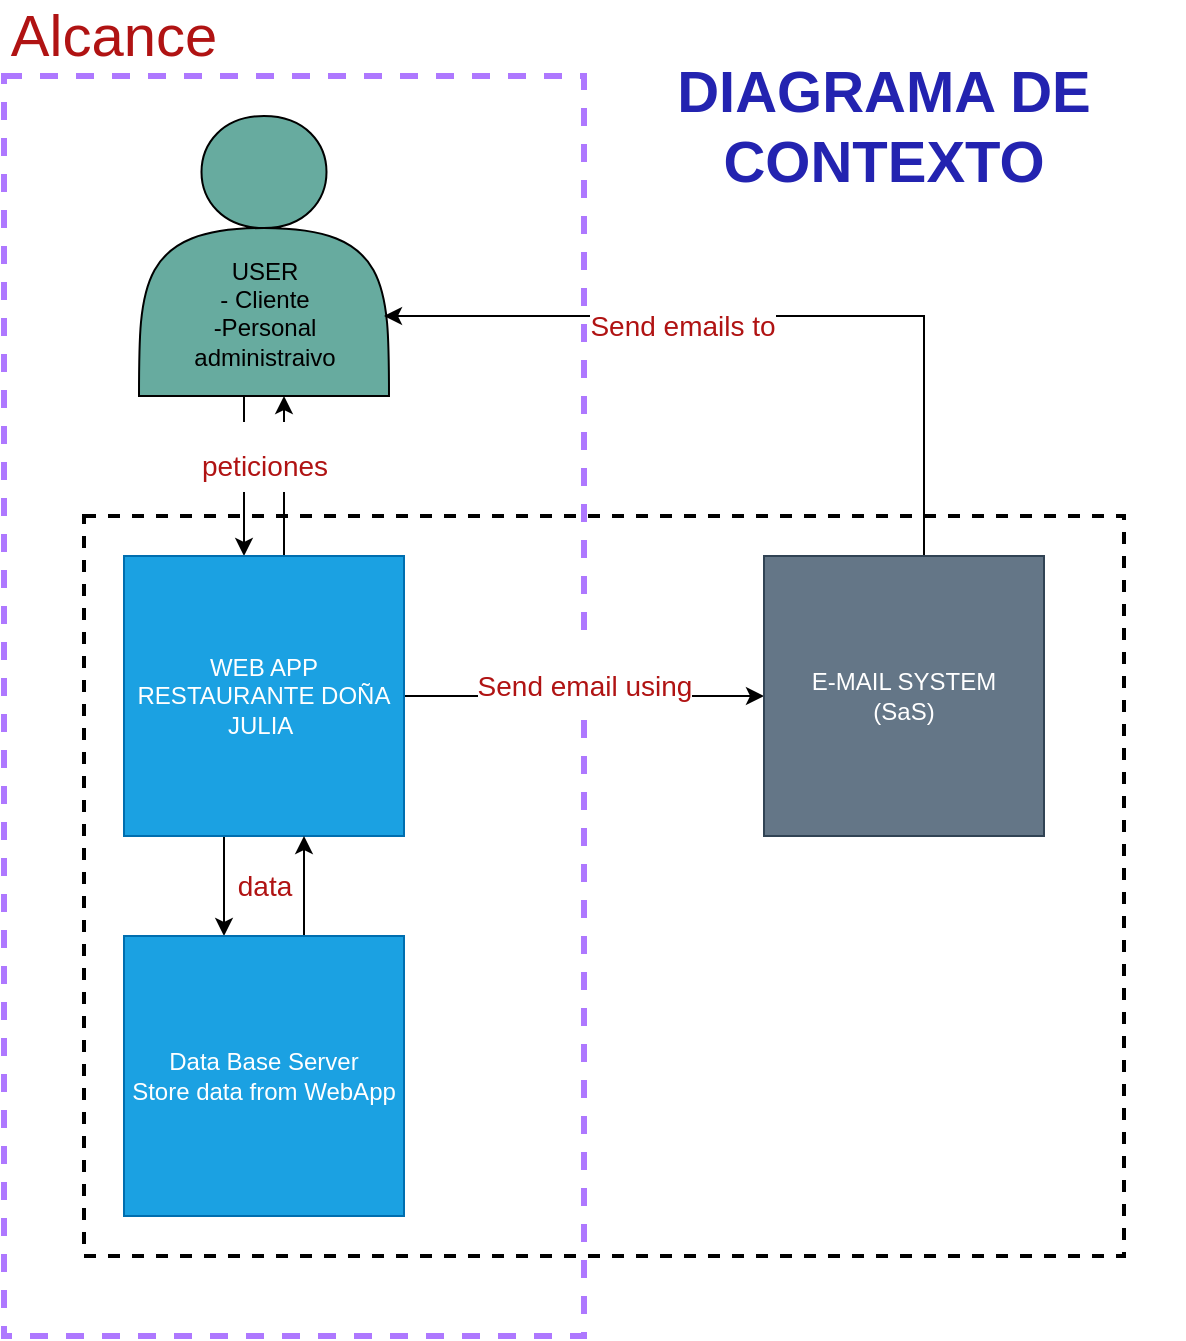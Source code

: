 <mxfile version="14.6.13" type="device" pages="3"><diagram id="yac9II69zoF7w-wQX_4K" name="Diagrama de contexto"><mxGraphModel dx="1422" dy="762" grid="1" gridSize="10" guides="1" tooltips="1" connect="1" arrows="1" fold="1" page="1" pageScale="1" pageWidth="827" pageHeight="1169" math="0" shadow="0"><root><mxCell id="0"/><mxCell id="1" parent="0"/><mxCell id="lNCd0lzSnp4Zw81IFNy7-24" value="" style="rounded=0;whiteSpace=wrap;html=1;fontSize=29;strokeWidth=3;fillColor=none;fontColor=#B01313;strokeColor=#AE78FF;dashed=1;" vertex="1" parent="1"><mxGeometry x="100" y="60" width="290" height="630" as="geometry"/></mxCell><mxCell id="lNCd0lzSnp4Zw81IFNy7-14" style="edgeStyle=orthogonalEdgeStyle;rounded=0;orthogonalLoop=1;jettySize=auto;html=1;" edge="1" parent="1" source="lNCd0lzSnp4Zw81IFNy7-1" target="lNCd0lzSnp4Zw81IFNy7-6"><mxGeometry relative="1" as="geometry"><Array as="points"><mxPoint x="220" y="250"/><mxPoint x="220" y="250"/></Array></mxGeometry></mxCell><mxCell id="lNCd0lzSnp4Zw81IFNy7-1" value="&lt;br&gt;&lt;br&gt;&lt;br&gt;&lt;br&gt;USER&lt;br&gt;- Cliente&lt;br&gt;-Personal administraivo" style="shape=actor;whiteSpace=wrap;html=1;fillColor=#67AB9F;" vertex="1" parent="1"><mxGeometry x="167.5" y="80" width="125" height="140" as="geometry"/></mxCell><mxCell id="lNCd0lzSnp4Zw81IFNy7-4" value="" style="rounded=0;whiteSpace=wrap;html=1;dashed=1;strokeWidth=2;fillColor=none;" vertex="1" parent="1"><mxGeometry x="140" y="280" width="520" height="370" as="geometry"/></mxCell><mxCell id="lNCd0lzSnp4Zw81IFNy7-10" style="edgeStyle=orthogonalEdgeStyle;rounded=0;orthogonalLoop=1;jettySize=auto;html=1;" edge="1" parent="1" source="lNCd0lzSnp4Zw81IFNy7-6" target="lNCd0lzSnp4Zw81IFNy7-7"><mxGeometry relative="1" as="geometry"/></mxCell><mxCell id="lNCd0lzSnp4Zw81IFNy7-27" value="&lt;font style=&quot;font-size: 14px&quot;&gt;Send email using&lt;/font&gt;" style="edgeLabel;html=1;align=center;verticalAlign=middle;resizable=0;points=[];fontSize=29;fontColor=#B01313;" vertex="1" connectable="0" parent="lNCd0lzSnp4Zw81IFNy7-10"><mxGeometry x="0.389" y="2" relative="1" as="geometry"><mxPoint x="-35" y="-8" as="offset"/></mxGeometry></mxCell><mxCell id="lNCd0lzSnp4Zw81IFNy7-12" style="edgeStyle=orthogonalEdgeStyle;rounded=0;orthogonalLoop=1;jettySize=auto;html=1;" edge="1" parent="1" source="lNCd0lzSnp4Zw81IFNy7-6" target="lNCd0lzSnp4Zw81IFNy7-8"><mxGeometry relative="1" as="geometry"><Array as="points"><mxPoint x="210" y="460"/><mxPoint x="210" y="460"/></Array></mxGeometry></mxCell><mxCell id="lNCd0lzSnp4Zw81IFNy7-15" style="edgeStyle=orthogonalEdgeStyle;rounded=0;orthogonalLoop=1;jettySize=auto;html=1;" edge="1" parent="1" source="lNCd0lzSnp4Zw81IFNy7-6" target="lNCd0lzSnp4Zw81IFNy7-1"><mxGeometry relative="1" as="geometry"><Array as="points"><mxPoint x="240" y="250"/><mxPoint x="240" y="250"/></Array></mxGeometry></mxCell><mxCell id="lNCd0lzSnp4Zw81IFNy7-6" value="WEB APP&lt;br&gt;RESTAURANTE DOÑA JULIA&amp;nbsp;" style="whiteSpace=wrap;html=1;aspect=fixed;strokeWidth=1;fillColor=#1ba1e2;strokeColor=#006EAF;fontColor=#ffffff;" vertex="1" parent="1"><mxGeometry x="160" y="300" width="140" height="140" as="geometry"/></mxCell><mxCell id="lNCd0lzSnp4Zw81IFNy7-11" style="edgeStyle=orthogonalEdgeStyle;rounded=0;orthogonalLoop=1;jettySize=auto;html=1;" edge="1" parent="1" source="lNCd0lzSnp4Zw81IFNy7-7"><mxGeometry relative="1" as="geometry"><mxPoint x="290" y="180" as="targetPoint"/><Array as="points"><mxPoint x="560" y="180"/></Array></mxGeometry></mxCell><mxCell id="lNCd0lzSnp4Zw81IFNy7-28" value="&lt;font style=&quot;font-size: 14px&quot;&gt;Send emails to&lt;/font&gt;" style="edgeLabel;html=1;align=center;verticalAlign=middle;resizable=0;points=[];fontSize=29;fontColor=#B01313;" vertex="1" connectable="0" parent="lNCd0lzSnp4Zw81IFNy7-11"><mxGeometry x="0.236" relative="1" as="geometry"><mxPoint as="offset"/></mxGeometry></mxCell><mxCell id="lNCd0lzSnp4Zw81IFNy7-7" value="E-MAIL SYSTEM&lt;br&gt;(SaS)" style="whiteSpace=wrap;html=1;aspect=fixed;strokeWidth=1;fillColor=#647687;strokeColor=#314354;fontColor=#ffffff;" vertex="1" parent="1"><mxGeometry x="480" y="300" width="140" height="140" as="geometry"/></mxCell><mxCell id="lNCd0lzSnp4Zw81IFNy7-13" style="edgeStyle=orthogonalEdgeStyle;rounded=0;orthogonalLoop=1;jettySize=auto;html=1;" edge="1" parent="1" source="lNCd0lzSnp4Zw81IFNy7-8" target="lNCd0lzSnp4Zw81IFNy7-6"><mxGeometry relative="1" as="geometry"><Array as="points"><mxPoint x="250" y="460"/><mxPoint x="250" y="460"/></Array></mxGeometry></mxCell><mxCell id="lNCd0lzSnp4Zw81IFNy7-8" value="Data Base Server&lt;br&gt;Store data from WebApp" style="whiteSpace=wrap;html=1;aspect=fixed;strokeWidth=1;fillColor=#1ba1e2;strokeColor=#006EAF;fontColor=#ffffff;" vertex="1" parent="1"><mxGeometry x="160" y="490" width="140" height="140" as="geometry"/></mxCell><mxCell id="lNCd0lzSnp4Zw81IFNy7-16" value="&lt;font style=&quot;font-size: 29px;&quot;&gt;DIAGRAMA DE CONTEXTO&lt;/font&gt;" style="text;html=1;strokeColor=none;fillColor=none;align=center;verticalAlign=middle;whiteSpace=wrap;rounded=0;fontStyle=1;fontSize=29;fontColor=#2323B0;" vertex="1" parent="1"><mxGeometry x="390" y="50" width="300" height="70" as="geometry"/></mxCell><mxCell id="lNCd0lzSnp4Zw81IFNy7-25" value="Alcance" style="text;html=1;strokeColor=none;fillColor=none;align=center;verticalAlign=middle;whiteSpace=wrap;rounded=0;dashed=1;fontSize=29;fontColor=#B01313;" vertex="1" parent="1"><mxGeometry x="100" y="30" width="110" height="20" as="geometry"/></mxCell><mxCell id="lNCd0lzSnp4Zw81IFNy7-29" value="&lt;font style=&quot;font-size: 14px&quot;&gt;data&lt;/font&gt;" style="edgeLabel;html=1;align=center;verticalAlign=middle;resizable=0;points=[];fontSize=29;fontColor=#B01313;" vertex="1" connectable="0" parent="1"><mxGeometry x="230" y="460" as="geometry"/></mxCell><mxCell id="lNCd0lzSnp4Zw81IFNy7-30" value="&lt;font style=&quot;font-size: 14px&quot;&gt;peticiones&lt;/font&gt;" style="edgeLabel;html=1;align=center;verticalAlign=middle;resizable=0;points=[];fontSize=29;fontColor=#B01313;" vertex="1" connectable="0" parent="1"><mxGeometry x="230" y="250" as="geometry"/></mxCell></root></mxGraphModel></diagram><diagram id="1NpeXzJ9nCQ3xpL3HNb0" name="Diagrama de contenedores"><mxGraphModel dx="1422" dy="762" grid="1" gridSize="10" guides="1" tooltips="1" connect="1" arrows="1" fold="1" page="1" pageScale="1" pageWidth="827" pageHeight="1169" math="0" shadow="0"><root><mxCell id="5MpKiztGKghLD30TIVWZ-0"/><mxCell id="5MpKiztGKghLD30TIVWZ-1" parent="5MpKiztGKghLD30TIVWZ-0"/><mxCell id="DI1HA6DfKylgaXHqgi4p-0" value="" style="rounded=0;whiteSpace=wrap;html=1;fontSize=29;strokeWidth=3;fillColor=none;fontColor=#B01313;strokeColor=#AE78FF;dashed=1;" vertex="1" parent="5MpKiztGKghLD30TIVWZ-1"><mxGeometry x="20" y="70" width="570" height="760" as="geometry"/></mxCell><mxCell id="DI1HA6DfKylgaXHqgi4p-3" value="" style="rounded=0;whiteSpace=wrap;html=1;dashed=1;strokeWidth=2;fillColor=none;" vertex="1" parent="5MpKiztGKghLD30TIVWZ-1"><mxGeometry x="40" y="280" width="520" height="510" as="geometry"/></mxCell><mxCell id="DI1HA6DfKylgaXHqgi4p-1" style="edgeStyle=orthogonalEdgeStyle;rounded=0;orthogonalLoop=1;jettySize=auto;html=1;" edge="1" parent="5MpKiztGKghLD30TIVWZ-1" source="DI1HA6DfKylgaXHqgi4p-2" target="DI1HA6DfKylgaXHqgi4p-25"><mxGeometry relative="1" as="geometry"><Array as="points"><mxPoint x="230" y="250"/><mxPoint x="130" y="250"/></Array></mxGeometry></mxCell><mxCell id="DI1HA6DfKylgaXHqgi4p-27" style="edgeStyle=orthogonalEdgeStyle;rounded=0;orthogonalLoop=1;jettySize=auto;html=1;fontSize=29;fontColor=#B01313;" edge="1" parent="5MpKiztGKghLD30TIVWZ-1" source="DI1HA6DfKylgaXHqgi4p-2" target="DI1HA6DfKylgaXHqgi4p-25"><mxGeometry relative="1" as="geometry"/></mxCell><mxCell id="DI1HA6DfKylgaXHqgi4p-2" value="&lt;br&gt;&lt;br&gt;&lt;br&gt;&lt;br&gt;USER&lt;br&gt;- Cliente&lt;br&gt;-Personal administraivo" style="shape=actor;whiteSpace=wrap;html=1;fillColor=#67AB9F;" vertex="1" parent="5MpKiztGKghLD30TIVWZ-1"><mxGeometry x="167.5" y="80" width="125" height="140" as="geometry"/></mxCell><mxCell id="DI1HA6DfKylgaXHqgi4p-4" style="edgeStyle=orthogonalEdgeStyle;rounded=0;orthogonalLoop=1;jettySize=auto;html=1;" edge="1" parent="5MpKiztGKghLD30TIVWZ-1" source="DI1HA6DfKylgaXHqgi4p-8" target="DI1HA6DfKylgaXHqgi4p-11"><mxGeometry relative="1" as="geometry"/></mxCell><mxCell id="DI1HA6DfKylgaXHqgi4p-5" value="&lt;font style=&quot;font-size: 14px&quot;&gt;Send email using&lt;/font&gt;" style="edgeLabel;html=1;align=center;verticalAlign=middle;resizable=0;points=[];fontSize=29;fontColor=#B01313;" vertex="1" connectable="0" parent="DI1HA6DfKylgaXHqgi4p-4"><mxGeometry x="0.389" y="2" relative="1" as="geometry"><mxPoint x="-35" y="-8" as="offset"/></mxGeometry></mxCell><mxCell id="DI1HA6DfKylgaXHqgi4p-6" style="edgeStyle=orthogonalEdgeStyle;rounded=0;orthogonalLoop=1;jettySize=auto;html=1;" edge="1" parent="5MpKiztGKghLD30TIVWZ-1" source="DI1HA6DfKylgaXHqgi4p-8" target="DI1HA6DfKylgaXHqgi4p-13"><mxGeometry relative="1" as="geometry"><Array as="points"><mxPoint x="410" y="530"/><mxPoint x="120" y="530"/></Array></mxGeometry></mxCell><mxCell id="DI1HA6DfKylgaXHqgi4p-8" value="MVC aplication (web)" style="whiteSpace=wrap;html=1;aspect=fixed;strokeWidth=1;fillColor=#1ba1e2;strokeColor=#006EAF;fontColor=#ffffff;" vertex="1" parent="5MpKiztGKghLD30TIVWZ-1"><mxGeometry x="360" y="300" width="140" height="140" as="geometry"/></mxCell><mxCell id="DI1HA6DfKylgaXHqgi4p-9" style="edgeStyle=orthogonalEdgeStyle;rounded=0;orthogonalLoop=1;jettySize=auto;html=1;" edge="1" parent="5MpKiztGKghLD30TIVWZ-1" source="DI1HA6DfKylgaXHqgi4p-11"><mxGeometry relative="1" as="geometry"><mxPoint x="290" y="180" as="targetPoint"/><Array as="points"><mxPoint x="770" y="180"/></Array></mxGeometry></mxCell><mxCell id="DI1HA6DfKylgaXHqgi4p-10" value="&lt;font style=&quot;font-size: 14px&quot;&gt;Send emails to&lt;/font&gt;" style="edgeLabel;html=1;align=center;verticalAlign=middle;resizable=0;points=[];fontSize=29;fontColor=#B01313;" vertex="1" connectable="0" parent="DI1HA6DfKylgaXHqgi4p-9"><mxGeometry x="0.236" relative="1" as="geometry"><mxPoint as="offset"/></mxGeometry></mxCell><mxCell id="DI1HA6DfKylgaXHqgi4p-11" value="E-MAIL SYSTEM&lt;br&gt;(SaS)" style="whiteSpace=wrap;html=1;aspect=fixed;strokeWidth=1;fillColor=#647687;strokeColor=#314354;fontColor=#ffffff;" vertex="1" parent="5MpKiztGKghLD30TIVWZ-1"><mxGeometry x="670" y="290" width="140" height="140" as="geometry"/></mxCell><mxCell id="DI1HA6DfKylgaXHqgi4p-12" style="edgeStyle=orthogonalEdgeStyle;rounded=0;orthogonalLoop=1;jettySize=auto;html=1;" edge="1" parent="5MpKiztGKghLD30TIVWZ-1" source="DI1HA6DfKylgaXHqgi4p-13" target="DI1HA6DfKylgaXHqgi4p-8"><mxGeometry relative="1" as="geometry"><Array as="points"><mxPoint x="140" y="540"/><mxPoint x="430" y="540"/></Array></mxGeometry></mxCell><mxCell id="DI1HA6DfKylgaXHqgi4p-19" style="edgeStyle=orthogonalEdgeStyle;rounded=0;orthogonalLoop=1;jettySize=auto;html=1;fontSize=29;fontColor=#B01313;" edge="1" parent="5MpKiztGKghLD30TIVWZ-1" source="DI1HA6DfKylgaXHqgi4p-13" target="DI1HA6DfKylgaXHqgi4p-18"><mxGeometry relative="1" as="geometry"/></mxCell><mxCell id="DI1HA6DfKylgaXHqgi4p-13" value="Data Base Server&lt;br&gt;Store data from WebApp" style="whiteSpace=wrap;html=1;aspect=fixed;strokeWidth=1;fillColor=#1ba1e2;strokeColor=#006EAF;fontColor=#ffffff;" vertex="1" parent="5MpKiztGKghLD30TIVWZ-1"><mxGeometry x="50" y="570" width="140" height="140" as="geometry"/></mxCell><mxCell id="DI1HA6DfKylgaXHqgi4p-14" value="&lt;font style=&quot;font-size: 29px&quot;&gt;DIAGRAMA DE CONTENEDORES&lt;/font&gt;" style="text;html=1;strokeColor=none;fillColor=none;align=center;verticalAlign=middle;whiteSpace=wrap;rounded=0;fontStyle=1;fontSize=29;fontColor=#2323B0;" vertex="1" parent="5MpKiztGKghLD30TIVWZ-1"><mxGeometry x="610" y="40" width="300" height="70" as="geometry"/></mxCell><mxCell id="DI1HA6DfKylgaXHqgi4p-15" value="Alcance" style="text;html=1;strokeColor=none;fillColor=none;align=center;verticalAlign=middle;whiteSpace=wrap;rounded=0;dashed=1;fontSize=29;fontColor=#B01313;" vertex="1" parent="5MpKiztGKghLD30TIVWZ-1"><mxGeometry x="30" y="40" width="110" height="20" as="geometry"/></mxCell><mxCell id="DI1HA6DfKylgaXHqgi4p-16" value="&lt;span style=&quot;font-size: 14px&quot;&gt;Db&amp;nbsp;connection&lt;/span&gt;" style="edgeLabel;html=1;align=center;verticalAlign=middle;resizable=0;points=[];fontSize=29;fontColor=#B01313;" vertex="1" connectable="0" parent="5MpKiztGKghLD30TIVWZ-1"><mxGeometry x="280" y="530" as="geometry"/></mxCell><mxCell id="DI1HA6DfKylgaXHqgi4p-17" value="&lt;font style=&quot;font-size: 14px&quot;&gt;peticiones&lt;/font&gt;" style="edgeLabel;html=1;align=center;verticalAlign=middle;resizable=0;points=[];fontSize=29;fontColor=#B01313;" vertex="1" connectable="0" parent="5MpKiztGKghLD30TIVWZ-1"><mxGeometry x="167.5" y="250" as="geometry"><mxPoint y="-6" as="offset"/></mxGeometry></mxCell><mxCell id="DI1HA6DfKylgaXHqgi4p-20" style="edgeStyle=orthogonalEdgeStyle;rounded=0;orthogonalLoop=1;jettySize=auto;html=1;fontSize=29;fontColor=#B01313;" edge="1" parent="5MpKiztGKghLD30TIVWZ-1" source="DI1HA6DfKylgaXHqgi4p-18" target="DI1HA6DfKylgaXHqgi4p-13"><mxGeometry relative="1" as="geometry"><Array as="points"><mxPoint x="320" y="650"/><mxPoint x="320" y="650"/></Array></mxGeometry></mxCell><mxCell id="DI1HA6DfKylgaXHqgi4p-18" value="&lt;font style=&quot;font-size: 13px&quot;&gt;db_dna_julia&lt;/font&gt;" style="shape=datastore;whiteSpace=wrap;html=1;dashed=1;fontSize=29;fontColor=#B01313;strokeColor=#AE78FF;strokeWidth=3;fillColor=none;" vertex="1" parent="5MpKiztGKghLD30TIVWZ-1"><mxGeometry x="414" y="590" width="90" height="100" as="geometry"/></mxCell><mxCell id="DI1HA6DfKylgaXHqgi4p-24" value="&lt;font style=&quot;font-size: 14px&quot;&gt;read and write&lt;/font&gt;" style="edgeLabel;html=1;align=center;verticalAlign=middle;resizable=0;points=[];fontSize=29;fontColor=#B01313;" vertex="1" connectable="0" parent="5MpKiztGKghLD30TIVWZ-1"><mxGeometry x="155" y="500" as="geometry"><mxPoint x="145" y="142" as="offset"/></mxGeometry></mxCell><mxCell id="DI1HA6DfKylgaXHqgi4p-26" value="&lt;font style=&quot;font-size: 19px&quot;&gt;delivers&lt;/font&gt;" style="edgeStyle=orthogonalEdgeStyle;rounded=0;orthogonalLoop=1;jettySize=auto;html=1;entryX=0;entryY=0.5;entryDx=0;entryDy=0;fontSize=29;fontColor=#B01313;" edge="1" parent="5MpKiztGKghLD30TIVWZ-1" source="DI1HA6DfKylgaXHqgi4p-25" target="DI1HA6DfKylgaXHqgi4p-8"><mxGeometry relative="1" as="geometry"/></mxCell><mxCell id="DI1HA6DfKylgaXHqgi4p-25" value="WEB APP&lt;br&gt;RESTAURANTE DOÑA JULIA&amp;nbsp;" style="whiteSpace=wrap;html=1;aspect=fixed;strokeWidth=1;fillColor=#1ba1e2;strokeColor=#006EAF;fontColor=#ffffff;" vertex="1" parent="5MpKiztGKghLD30TIVWZ-1"><mxGeometry x="70" y="300" width="140" height="140" as="geometry"/></mxCell></root></mxGraphModel></diagram><diagram name="Diagrama de componentes" id="zcLQLaQwggbNu3VHNygO"><mxGraphModel dx="1422" dy="762" grid="1" gridSize="10" guides="1" tooltips="1" connect="1" arrows="1" fold="1" page="1" pageScale="1" pageWidth="827" pageHeight="1169" math="0" shadow="0"><root><mxCell id="wG0ZUHTvYjBgHP064B1W-0"/><mxCell id="wG0ZUHTvYjBgHP064B1W-1" parent="wG0ZUHTvYjBgHP064B1W-0"/><mxCell id="wG0ZUHTvYjBgHP064B1W-2" value="" style="rounded=0;whiteSpace=wrap;html=1;fontSize=29;strokeWidth=3;fillColor=none;fontColor=#B01313;strokeColor=#AE78FF;dashed=1;" vertex="1" parent="wG0ZUHTvYjBgHP064B1W-1"><mxGeometry x="90" y="210" width="570" height="460" as="geometry"/></mxCell><mxCell id="wG0ZUHTvYjBgHP064B1W-17" value="&lt;font style=&quot;font-size: 29px&quot;&gt;DIAGRAMA DE COMPONENTES&lt;/font&gt;" style="text;html=1;strokeColor=none;fillColor=none;align=center;verticalAlign=middle;whiteSpace=wrap;rounded=0;fontStyle=1;fontSize=29;fontColor=#2323B0;" vertex="1" parent="wG0ZUHTvYjBgHP064B1W-1"><mxGeometry x="480" y="40" width="300" height="70" as="geometry"/></mxCell><mxCell id="nqvjQQcNZSFvbtfRX7TF-7" style="edgeStyle=orthogonalEdgeStyle;rounded=0;orthogonalLoop=1;jettySize=auto;html=1;fontSize=29;fontColor=#1A1A1A;" edge="1" parent="wG0ZUHTvYjBgHP064B1W-1" source="wG0ZUHTvYjBgHP064B1W-22" target="GbuxRYg-lBE0ZfVbm1n7-1"><mxGeometry relative="1" as="geometry"><Array as="points"><mxPoint x="250" y="660"/><mxPoint x="250" y="660"/></Array></mxGeometry></mxCell><mxCell id="wG0ZUHTvYjBgHP064B1W-22" value="&lt;font style=&quot;font-size: 13px&quot;&gt;db_dna_julia&lt;/font&gt;" style="shape=datastore;whiteSpace=wrap;html=1;dashed=1;fontSize=29;fontColor=#B01313;strokeColor=#AE78FF;strokeWidth=3;fillColor=none;" vertex="1" parent="wG0ZUHTvYjBgHP064B1W-1"><mxGeometry x="195" y="720" width="90" height="100" as="geometry"/></mxCell><mxCell id="nqvjQQcNZSFvbtfRX7TF-3" style="edgeStyle=orthogonalEdgeStyle;rounded=0;orthogonalLoop=1;jettySize=auto;html=1;entryX=0;entryY=0.643;entryDx=0;entryDy=0;entryPerimeter=0;fontSize=29;fontColor=#1A1A1A;" edge="1" parent="wG0ZUHTvYjBgHP064B1W-1" source="wG0ZUHTvYjBgHP064B1W-26" target="GbuxRYg-lBE0ZfVbm1n7-0"><mxGeometry relative="1" as="geometry"><Array as="points"><mxPoint x="350" y="360"/><mxPoint x="350" y="360"/></Array></mxGeometry></mxCell><mxCell id="nqvjQQcNZSFvbtfRX7TF-4" style="edgeStyle=orthogonalEdgeStyle;rounded=0;orthogonalLoop=1;jettySize=auto;html=1;fontSize=29;fontColor=#1A1A1A;" edge="1" parent="wG0ZUHTvYjBgHP064B1W-1" source="wG0ZUHTvYjBgHP064B1W-26" target="GbuxRYg-lBE0ZfVbm1n7-1"><mxGeometry relative="1" as="geometry"/></mxCell><mxCell id="wG0ZUHTvYjBgHP064B1W-26" value="CONTROLER&lt;br&gt;(work with requests&amp;nbsp;&lt;span&gt;)&lt;/span&gt;" style="whiteSpace=wrap;html=1;aspect=fixed;strokeWidth=1;fillColor=#1ba1e2;strokeColor=#006EAF;fontColor=#ffffff;" vertex="1" parent="wG0ZUHTvYjBgHP064B1W-1"><mxGeometry x="170" y="270" width="140" height="140" as="geometry"/></mxCell><mxCell id="nqvjQQcNZSFvbtfRX7TF-1" style="edgeStyle=orthogonalEdgeStyle;rounded=0;orthogonalLoop=1;jettySize=auto;html=1;fontSize=29;fontColor=#1A1A1A;" edge="1" parent="wG0ZUHTvYjBgHP064B1W-1" source="N8j84A7uZq7YaD0KLsOM-0" target="wG0ZUHTvYjBgHP064B1W-26"><mxGeometry relative="1" as="geometry"/></mxCell><mxCell id="N8j84A7uZq7YaD0KLsOM-0" value="MVC aplication &lt;br&gt;(web)" style="whiteSpace=wrap;html=1;aspect=fixed;strokeWidth=1;fillColor=#1ba1e2;strokeColor=#006EAF;fontColor=#ffffff;" vertex="1" parent="wG0ZUHTvYjBgHP064B1W-1"><mxGeometry x="180" y="50" width="120" height="120" as="geometry"/></mxCell><mxCell id="nqvjQQcNZSFvbtfRX7TF-9" style="edgeStyle=orthogonalEdgeStyle;rounded=0;orthogonalLoop=1;jettySize=auto;html=1;entryX=1;entryY=0.5;entryDx=0;entryDy=0;fontSize=29;fontColor=#1A1A1A;" edge="1" parent="wG0ZUHTvYjBgHP064B1W-1" source="GbuxRYg-lBE0ZfVbm1n7-0" target="N8j84A7uZq7YaD0KLsOM-0"><mxGeometry relative="1" as="geometry"/></mxCell><mxCell id="31Ab1vmVcjRUiSh9K864-0" value="&lt;font style=&quot;font-size: 12px&quot;&gt;Show information&lt;/font&gt;" style="edgeLabel;html=1;align=center;verticalAlign=middle;resizable=0;points=[];fontSize=29;fontColor=#1A1A1A;" vertex="1" connectable="0" parent="nqvjQQcNZSFvbtfRX7TF-9"><mxGeometry x="-0.048" relative="1" as="geometry"><mxPoint as="offset"/></mxGeometry></mxCell><mxCell id="GbuxRYg-lBE0ZfVbm1n7-0" value="VIEWS&lt;br&gt;Show the app and data" style="whiteSpace=wrap;html=1;aspect=fixed;strokeWidth=1;fillColor=#1ba1e2;strokeColor=#006EAF;fontColor=#ffffff;" vertex="1" parent="wG0ZUHTvYjBgHP064B1W-1"><mxGeometry x="480" y="270" width="140" height="140" as="geometry"/></mxCell><mxCell id="GbuxRYg-lBE0ZfVbm1n7-2" style="edgeStyle=orthogonalEdgeStyle;rounded=0;orthogonalLoop=1;jettySize=auto;html=1;entryX=0.5;entryY=0;entryDx=0;entryDy=0;fontSize=29;fontColor=#B01313;" edge="1" parent="wG0ZUHTvYjBgHP064B1W-1" source="GbuxRYg-lBE0ZfVbm1n7-1" target="wG0ZUHTvYjBgHP064B1W-22"><mxGeometry relative="1" as="geometry"/></mxCell><mxCell id="nqvjQQcNZSFvbtfRX7TF-8" style="edgeStyle=orthogonalEdgeStyle;rounded=0;orthogonalLoop=1;jettySize=auto;html=1;fontSize=29;fontColor=#1A1A1A;" edge="1" parent="wG0ZUHTvYjBgHP064B1W-1" source="GbuxRYg-lBE0ZfVbm1n7-1" target="wG0ZUHTvYjBgHP064B1W-26"><mxGeometry relative="1" as="geometry"><Array as="points"><mxPoint x="260" y="440"/><mxPoint x="260" y="440"/></Array></mxGeometry></mxCell><mxCell id="GbuxRYg-lBE0ZfVbm1n7-1" value="MODEL&lt;br&gt;(connect data)" style="whiteSpace=wrap;html=1;aspect=fixed;strokeWidth=1;fillColor=#1ba1e2;strokeColor=#006EAF;fontColor=#ffffff;" vertex="1" parent="wG0ZUHTvYjBgHP064B1W-1"><mxGeometry x="170" y="490" width="140" height="140" as="geometry"/></mxCell><mxCell id="nqvjQQcNZSFvbtfRX7TF-0" value="&#10;&#10;&lt;span style=&quot;font-family: helvetica; font-size: 14px; font-style: normal; font-weight: 400; letter-spacing: normal; text-align: center; text-indent: 0px; text-transform: none; word-spacing: 0px; background-color: rgb(255, 255, 255); display: inline; float: none;&quot;&gt;read and write&lt;/span&gt;&#10;&#10;" style="text;html=1;strokeColor=none;fillColor=none;align=center;verticalAlign=middle;whiteSpace=wrap;rounded=0;dashed=1;fontSize=29;fontColor=#1A1A1A;" vertex="1" parent="wG0ZUHTvYjBgHP064B1W-1"><mxGeometry x="120" y="660" width="250" height="20" as="geometry"/></mxCell><mxCell id="31Ab1vmVcjRUiSh9K864-1" value="&lt;font style=&quot;font-size: 12px&quot;&gt;manage request&lt;/font&gt;" style="edgeLabel;html=1;align=center;verticalAlign=middle;resizable=0;points=[];fontSize=29;fontColor=#1A1A1A;" vertex="1" connectable="0" parent="wG0ZUHTvYjBgHP064B1W-1"><mxGeometry x="240" y="210" as="geometry"/></mxCell><mxCell id="31Ab1vmVcjRUiSh9K864-2" value="&lt;font style=&quot;font-size: 12px&quot;&gt;manage data&lt;/font&gt;" style="edgeLabel;html=1;align=center;verticalAlign=middle;resizable=0;points=[];fontSize=29;fontColor=#1A1A1A;" vertex="1" connectable="0" parent="wG0ZUHTvYjBgHP064B1W-1"><mxGeometry x="245" y="440" as="geometry"/></mxCell><mxCell id="31Ab1vmVcjRUiSh9K864-3" value="&lt;font style=&quot;font-size: 12px&quot;&gt;manage views&lt;/font&gt;" style="edgeLabel;html=1;align=center;verticalAlign=middle;resizable=0;points=[];fontSize=29;fontColor=#1A1A1A;" vertex="1" connectable="0" parent="wG0ZUHTvYjBgHP064B1W-1"><mxGeometry x="390" y="360" as="geometry"><mxPoint x="-4" y="-8" as="offset"/></mxGeometry></mxCell></root></mxGraphModel></diagram></mxfile>